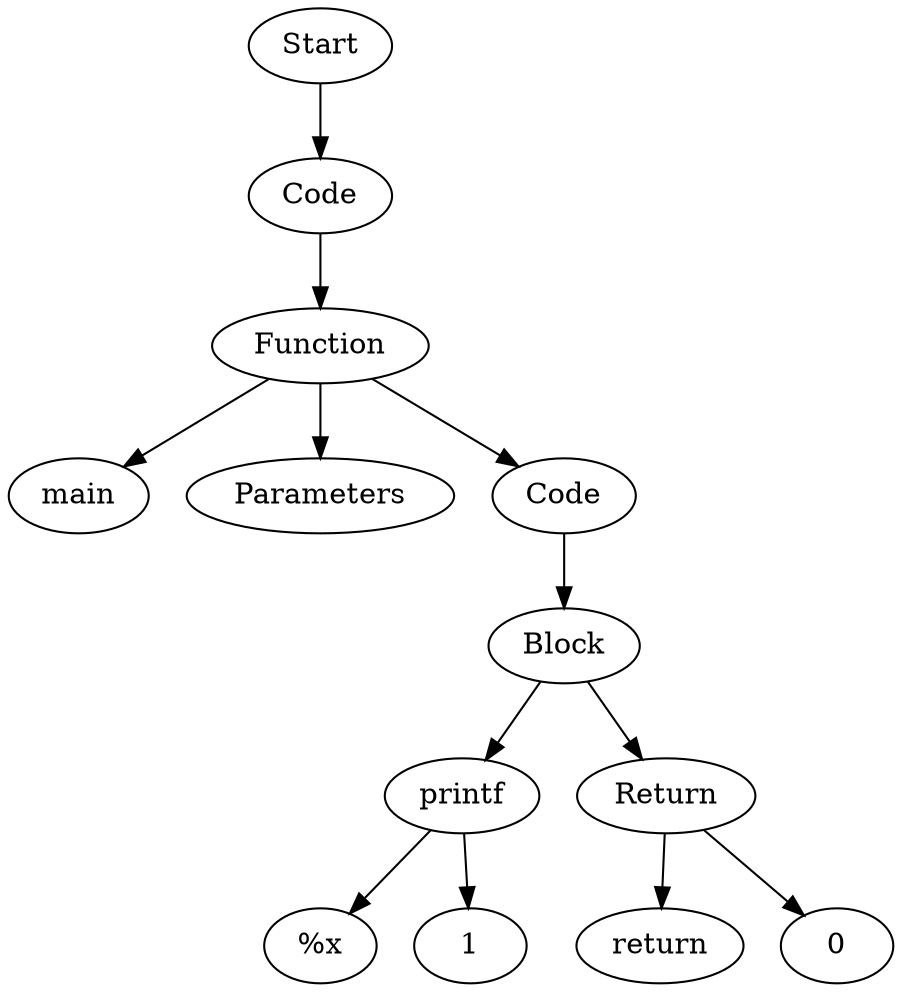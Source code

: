 digraph AST {
  "134163592981200" [label="Start"];
  "134163592981200" -> "134163592976592";
  "134163592976592" [label="Code"];
  "134163592976592" -> "134163592976640";
  "134163592976640" [label="Function"];
  "134163592976640" -> "134163592978992";
  "134163592976640" -> "134163592976832";
  "134163592976640" -> "134163592982688";
  "134163592978992" [label="main"];
  "134163592976832" [label="Parameters"];
  "134163592982688" [label="Code"];
  "134163592982688" -> "134163592974096";
  "134163592974096" [label="Block"];
  "134163592974096" -> "134163592975008";
  "134163592974096" -> "134163592971408";
  "134163592975008" [label="printf"];
  "134163592975008" -> "134163592984320";
  "134163592975008" -> "134163592984704";
  "134163592984320" [label="%x"];
  "134163592984704" [label="1"];
  "134163592971408" [label="Return"];
  "134163592971408" -> "134163592981632";
  "134163592971408" -> "134163592986432";
  "134163592981632" [label="return"];
  "134163592986432" [label="0"];
}
